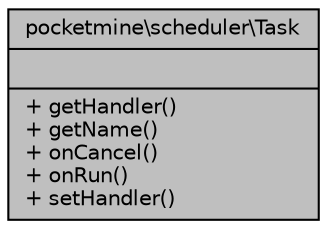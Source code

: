 digraph "pocketmine\scheduler\Task"
{
 // INTERACTIVE_SVG=YES
 // LATEX_PDF_SIZE
  edge [fontname="Helvetica",fontsize="10",labelfontname="Helvetica",labelfontsize="10"];
  node [fontname="Helvetica",fontsize="10",shape=record];
  Node1 [label="{pocketmine\\scheduler\\Task\n||+ getHandler()\l+ getName()\l+ onCancel()\l+ onRun()\l+ setHandler()\l}",height=0.2,width=0.4,color="black", fillcolor="grey75", style="filled", fontcolor="black",tooltip=" "];
}
